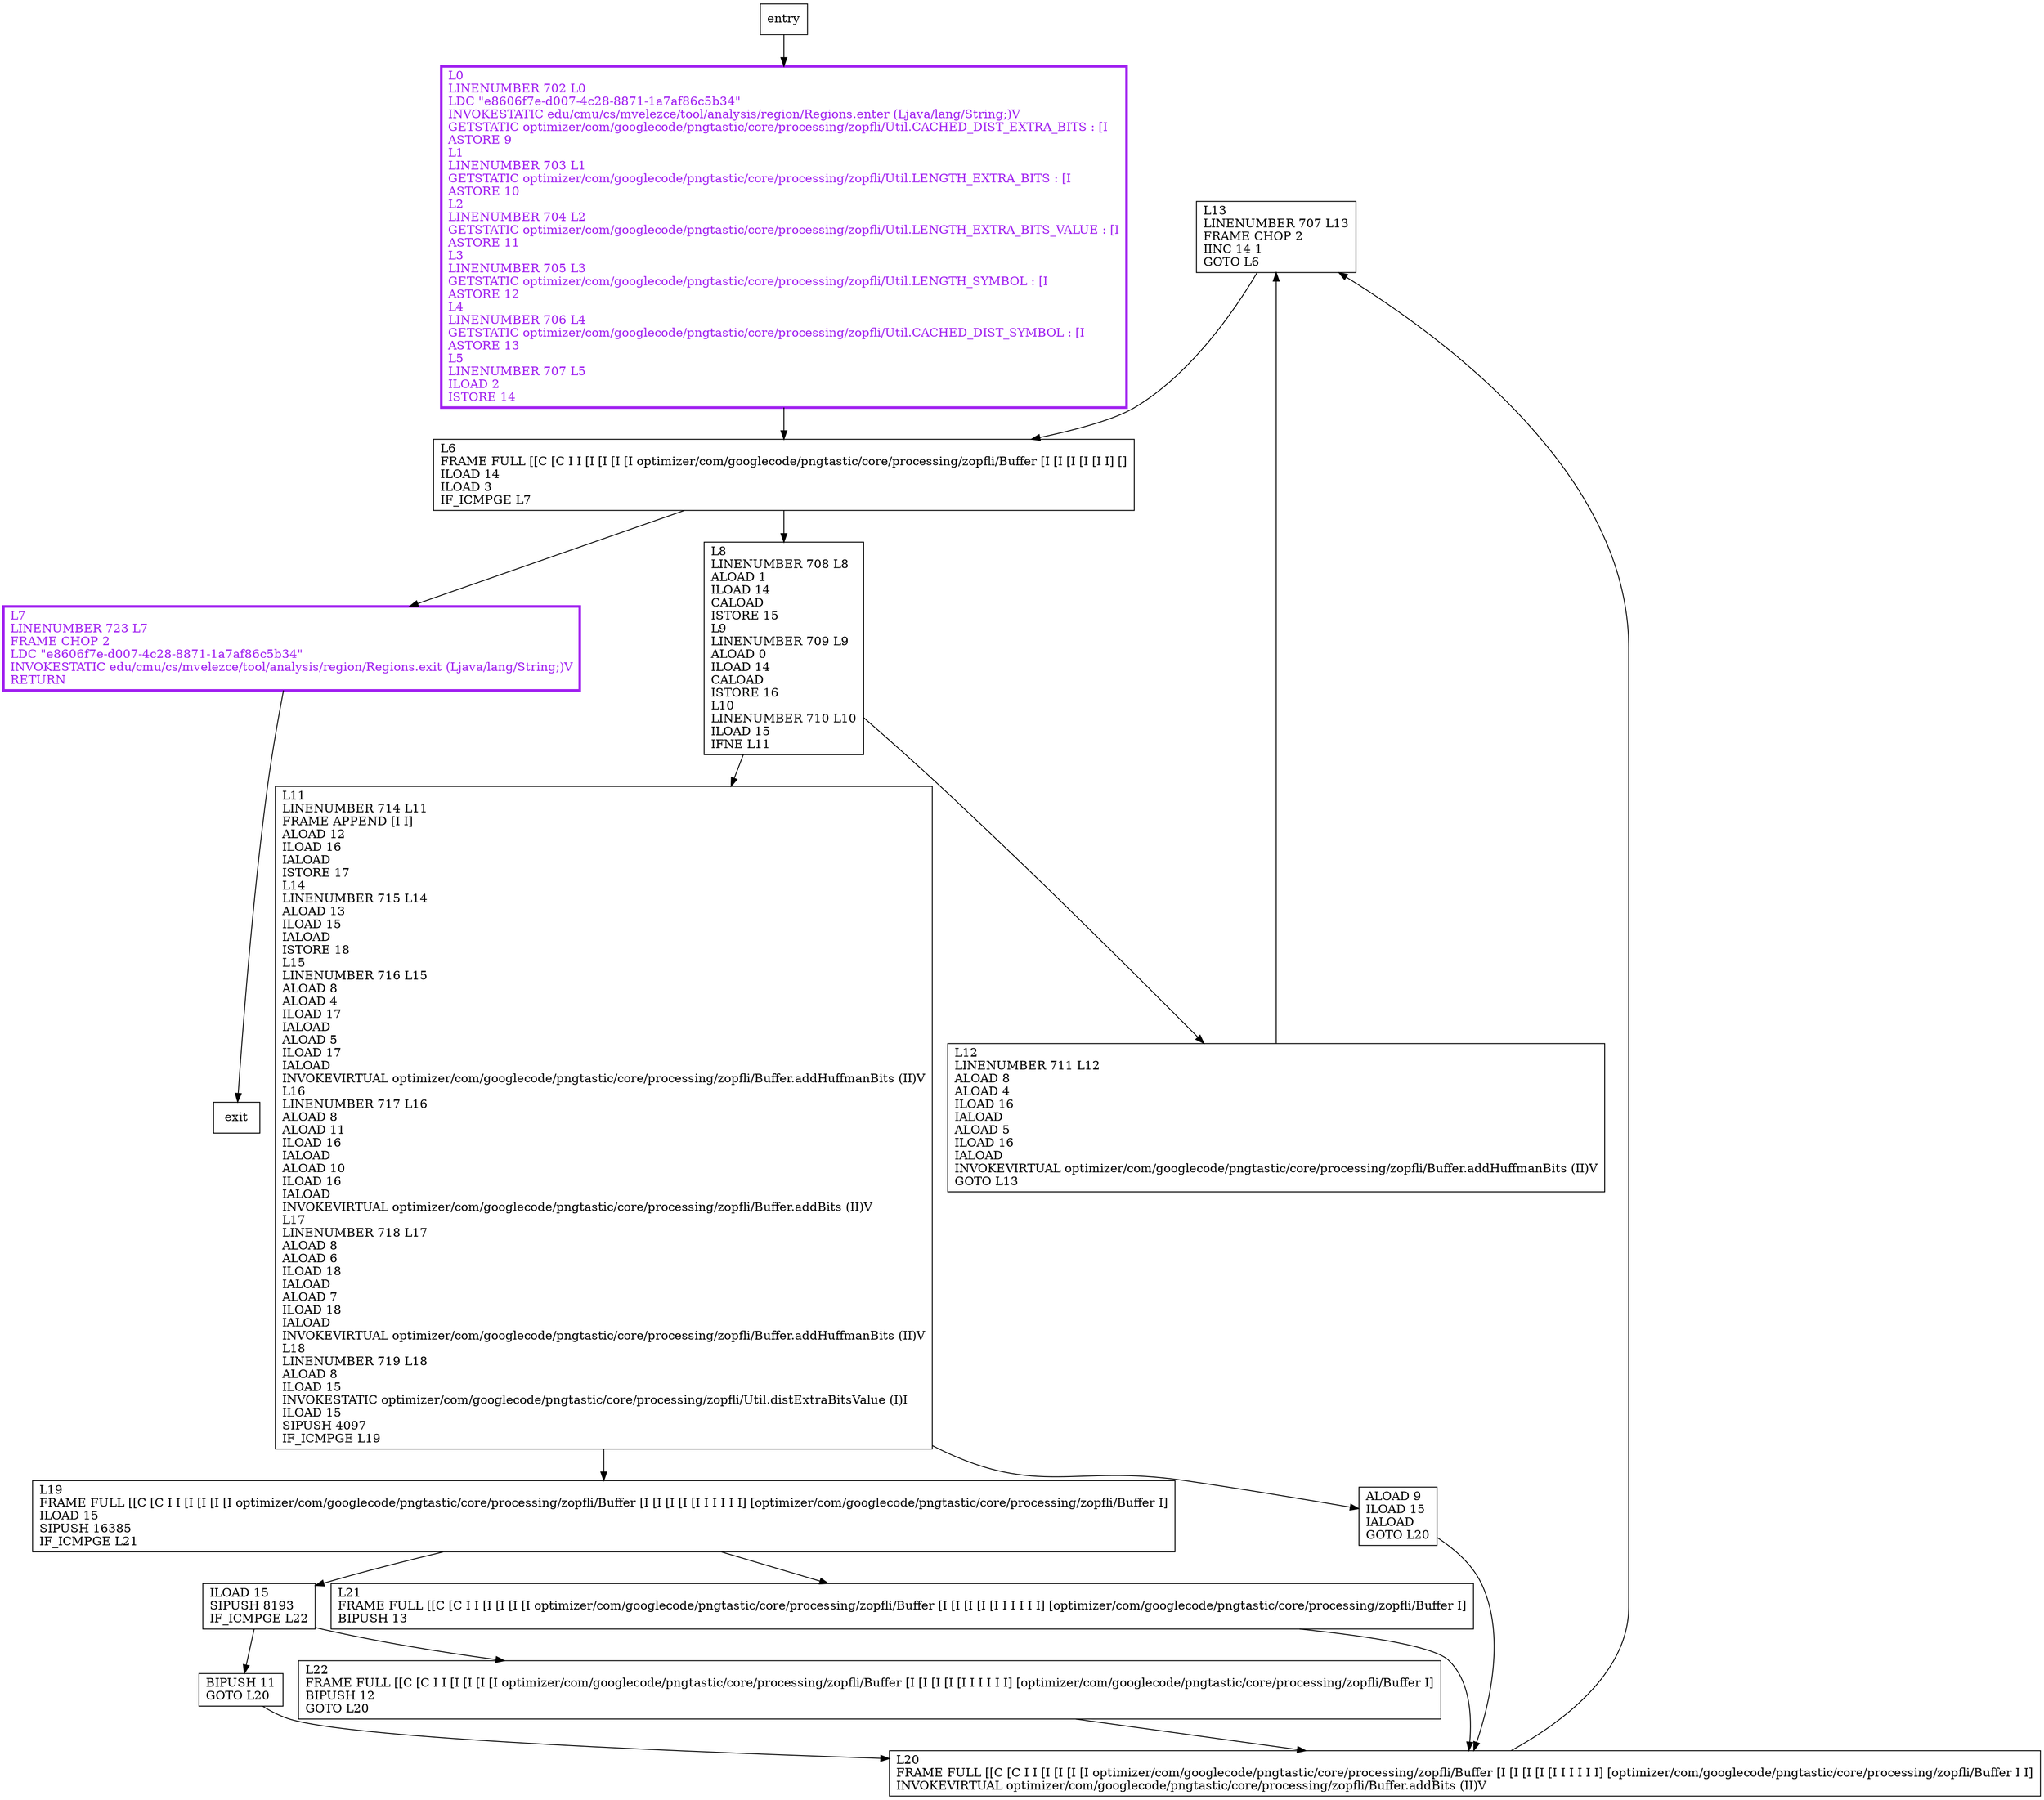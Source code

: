 digraph addLzData {
node [shape=record];
1715657818 [label="L13\lLINENUMBER 707 L13\lFRAME CHOP 2\lIINC 14 1\lGOTO L6\l"];
704894556 [label="L12\lLINENUMBER 711 L12\lALOAD 8\lALOAD 4\lILOAD 16\lIALOAD\lALOAD 5\lILOAD 16\lIALOAD\lINVOKEVIRTUAL optimizer/com/googlecode/pngtastic/core/processing/zopfli/Buffer.addHuffmanBits (II)V\lGOTO L13\l"];
1320443884 [label="L22\lFRAME FULL [[C [C I I [I [I [I [I optimizer/com/googlecode/pngtastic/core/processing/zopfli/Buffer [I [I [I [I [I I I I I I] [optimizer/com/googlecode/pngtastic/core/processing/zopfli/Buffer I]\lBIPUSH 12\lGOTO L20\l"];
1356419559 [label="L21\lFRAME FULL [[C [C I I [I [I [I [I optimizer/com/googlecode/pngtastic/core/processing/zopfli/Buffer [I [I [I [I [I I I I I I] [optimizer/com/googlecode/pngtastic/core/processing/zopfli/Buffer I]\lBIPUSH 13\l"];
1419166053 [label="L8\lLINENUMBER 708 L8\lALOAD 1\lILOAD 14\lCALOAD\lISTORE 15\lL9\lLINENUMBER 709 L9\lALOAD 0\lILOAD 14\lCALOAD\lISTORE 16\lL10\lLINENUMBER 710 L10\lILOAD 15\lIFNE L11\l"];
344751179 [label="ALOAD 9\lILOAD 15\lIALOAD\lGOTO L20\l"];
1003737182 [label="L6\lFRAME FULL [[C [C I I [I [I [I [I optimizer/com/googlecode/pngtastic/core/processing/zopfli/Buffer [I [I [I [I [I I] []\lILOAD 14\lILOAD 3\lIF_ICMPGE L7\l"];
71148574 [label="L19\lFRAME FULL [[C [C I I [I [I [I [I optimizer/com/googlecode/pngtastic/core/processing/zopfli/Buffer [I [I [I [I [I I I I I I] [optimizer/com/googlecode/pngtastic/core/processing/zopfli/Buffer I]\lILOAD 15\lSIPUSH 16385\lIF_ICMPGE L21\l"];
33510911 [label="L0\lLINENUMBER 702 L0\lLDC \"e8606f7e-d007-4c28-8871-1a7af86c5b34\"\lINVOKESTATIC edu/cmu/cs/mvelezce/tool/analysis/region/Regions.enter (Ljava/lang/String;)V\lGETSTATIC optimizer/com/googlecode/pngtastic/core/processing/zopfli/Util.CACHED_DIST_EXTRA_BITS : [I\lASTORE 9\lL1\lLINENUMBER 703 L1\lGETSTATIC optimizer/com/googlecode/pngtastic/core/processing/zopfli/Util.LENGTH_EXTRA_BITS : [I\lASTORE 10\lL2\lLINENUMBER 704 L2\lGETSTATIC optimizer/com/googlecode/pngtastic/core/processing/zopfli/Util.LENGTH_EXTRA_BITS_VALUE : [I\lASTORE 11\lL3\lLINENUMBER 705 L3\lGETSTATIC optimizer/com/googlecode/pngtastic/core/processing/zopfli/Util.LENGTH_SYMBOL : [I\lASTORE 12\lL4\lLINENUMBER 706 L4\lGETSTATIC optimizer/com/googlecode/pngtastic/core/processing/zopfli/Util.CACHED_DIST_SYMBOL : [I\lASTORE 13\lL5\lLINENUMBER 707 L5\lILOAD 2\lISTORE 14\l"];
967643830 [label="ILOAD 15\lSIPUSH 8193\lIF_ICMPGE L22\l"];
555740147 [label="BIPUSH 11\lGOTO L20\l"];
1369977147 [label="L11\lLINENUMBER 714 L11\lFRAME APPEND [I I]\lALOAD 12\lILOAD 16\lIALOAD\lISTORE 17\lL14\lLINENUMBER 715 L14\lALOAD 13\lILOAD 15\lIALOAD\lISTORE 18\lL15\lLINENUMBER 716 L15\lALOAD 8\lALOAD 4\lILOAD 17\lIALOAD\lALOAD 5\lILOAD 17\lIALOAD\lINVOKEVIRTUAL optimizer/com/googlecode/pngtastic/core/processing/zopfli/Buffer.addHuffmanBits (II)V\lL16\lLINENUMBER 717 L16\lALOAD 8\lALOAD 11\lILOAD 16\lIALOAD\lALOAD 10\lILOAD 16\lIALOAD\lINVOKEVIRTUAL optimizer/com/googlecode/pngtastic/core/processing/zopfli/Buffer.addBits (II)V\lL17\lLINENUMBER 718 L17\lALOAD 8\lALOAD 6\lILOAD 18\lIALOAD\lALOAD 7\lILOAD 18\lIALOAD\lINVOKEVIRTUAL optimizer/com/googlecode/pngtastic/core/processing/zopfli/Buffer.addHuffmanBits (II)V\lL18\lLINENUMBER 719 L18\lALOAD 8\lILOAD 15\lINVOKESTATIC optimizer/com/googlecode/pngtastic/core/processing/zopfli/Util.distExtraBitsValue (I)I\lILOAD 15\lSIPUSH 4097\lIF_ICMPGE L19\l"];
537524656 [label="L20\lFRAME FULL [[C [C I I [I [I [I [I optimizer/com/googlecode/pngtastic/core/processing/zopfli/Buffer [I [I [I [I [I I I I I I] [optimizer/com/googlecode/pngtastic/core/processing/zopfli/Buffer I I]\lINVOKEVIRTUAL optimizer/com/googlecode/pngtastic/core/processing/zopfli/Buffer.addBits (II)V\l"];
891232836 [label="L7\lLINENUMBER 723 L7\lFRAME CHOP 2\lLDC \"e8606f7e-d007-4c28-8871-1a7af86c5b34\"\lINVOKESTATIC edu/cmu/cs/mvelezce/tool/analysis/region/Regions.exit (Ljava/lang/String;)V\lRETURN\l"];
entry;
exit;
1715657818 -> 1003737182;
704894556 -> 1715657818;
1320443884 -> 537524656;
1356419559 -> 537524656;
1419166053 -> 704894556;
1419166053 -> 1369977147;
344751179 -> 537524656;
1003737182 -> 1419166053;
1003737182 -> 891232836;
entry -> 33510911;
71148574 -> 967643830;
71148574 -> 1356419559;
33510911 -> 1003737182;
967643830 -> 1320443884;
967643830 -> 555740147;
555740147 -> 537524656;
1369977147 -> 71148574;
1369977147 -> 344751179;
537524656 -> 1715657818;
891232836 -> exit;
33510911[fontcolor="purple", penwidth=3, color="purple"];
891232836[fontcolor="purple", penwidth=3, color="purple"];
}
